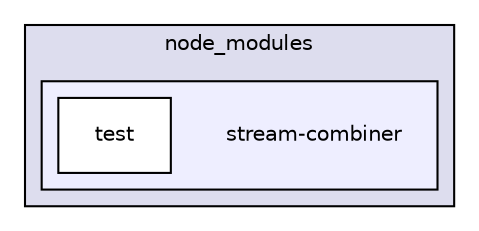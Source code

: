 digraph "gulp-src/node_modules/gulp-html-to-json/node_modules/event-stream/node_modules/stream-combiner" {
  compound=true
  node [ fontsize="10", fontname="Helvetica"];
  edge [ labelfontsize="10", labelfontname="Helvetica"];
  subgraph clusterdir_b77593aa0de68a9859ef9873ff0aea96 {
    graph [ bgcolor="#ddddee", pencolor="black", label="node_modules" fontname="Helvetica", fontsize="10", URL="dir_b77593aa0de68a9859ef9873ff0aea96.html"]
  subgraph clusterdir_315b0f479488eb89e79802a7e37f676e {
    graph [ bgcolor="#eeeeff", pencolor="black", label="" URL="dir_315b0f479488eb89e79802a7e37f676e.html"];
    dir_315b0f479488eb89e79802a7e37f676e [shape=plaintext label="stream-combiner"];
    dir_a8711e07f19d654603c34b7515d00db5 [shape=box label="test" color="black" fillcolor="white" style="filled" URL="dir_a8711e07f19d654603c34b7515d00db5.html"];
  }
  }
}
